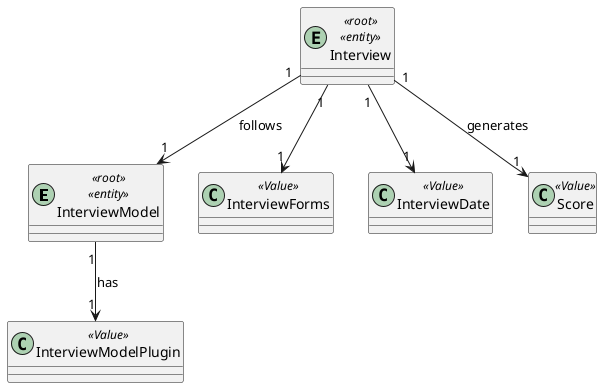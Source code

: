 @startuml

entity InterviewModel<<root>> <<entity>> {

}

class InterviewModelPlugin <<Value>>{}

 entity Interview <<root>> <<entity>>{

  }

  class InterviewForms <<Value>> {

  }

  class InterviewDate <<Value>> {

  }

  class Score <<Value>> {
  }

  'Interview
  Interview "1" --> "1" Score : generates
  Interview "1" --> "1" InterviewForms
  Interview "1" --> "1" InterviewDate

  'InterviewModel
  InterviewModel "1" --> "1" InterviewModelPlugin : has
  Interview "1" --> "1" InterviewModel : follows
@enduml